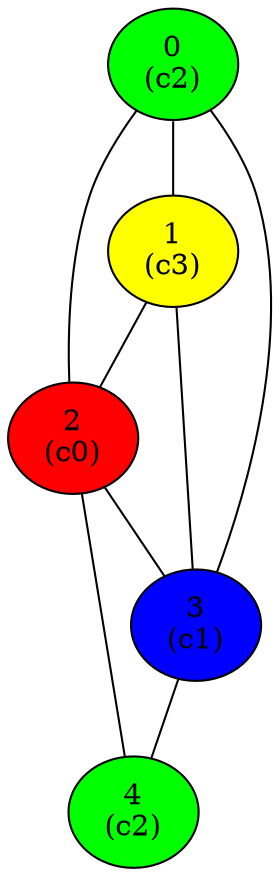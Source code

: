 graph G {
    node [style=filled];
    0 [fillcolor=green, label="0\n(c2)"];
    1 [fillcolor=yellow, label="1\n(c3)"];
    2 [fillcolor=red, label="2\n(c0)"];
    3 [fillcolor=blue, label="3\n(c1)"];
    4 [fillcolor=green, label="4\n(c2)"];
    0 -- 1;
    0 -- 2;
    0 -- 3;
    1 -- 2;
    1 -- 3;
    2 -- 3;
    2 -- 4;
    3 -- 4;
}
